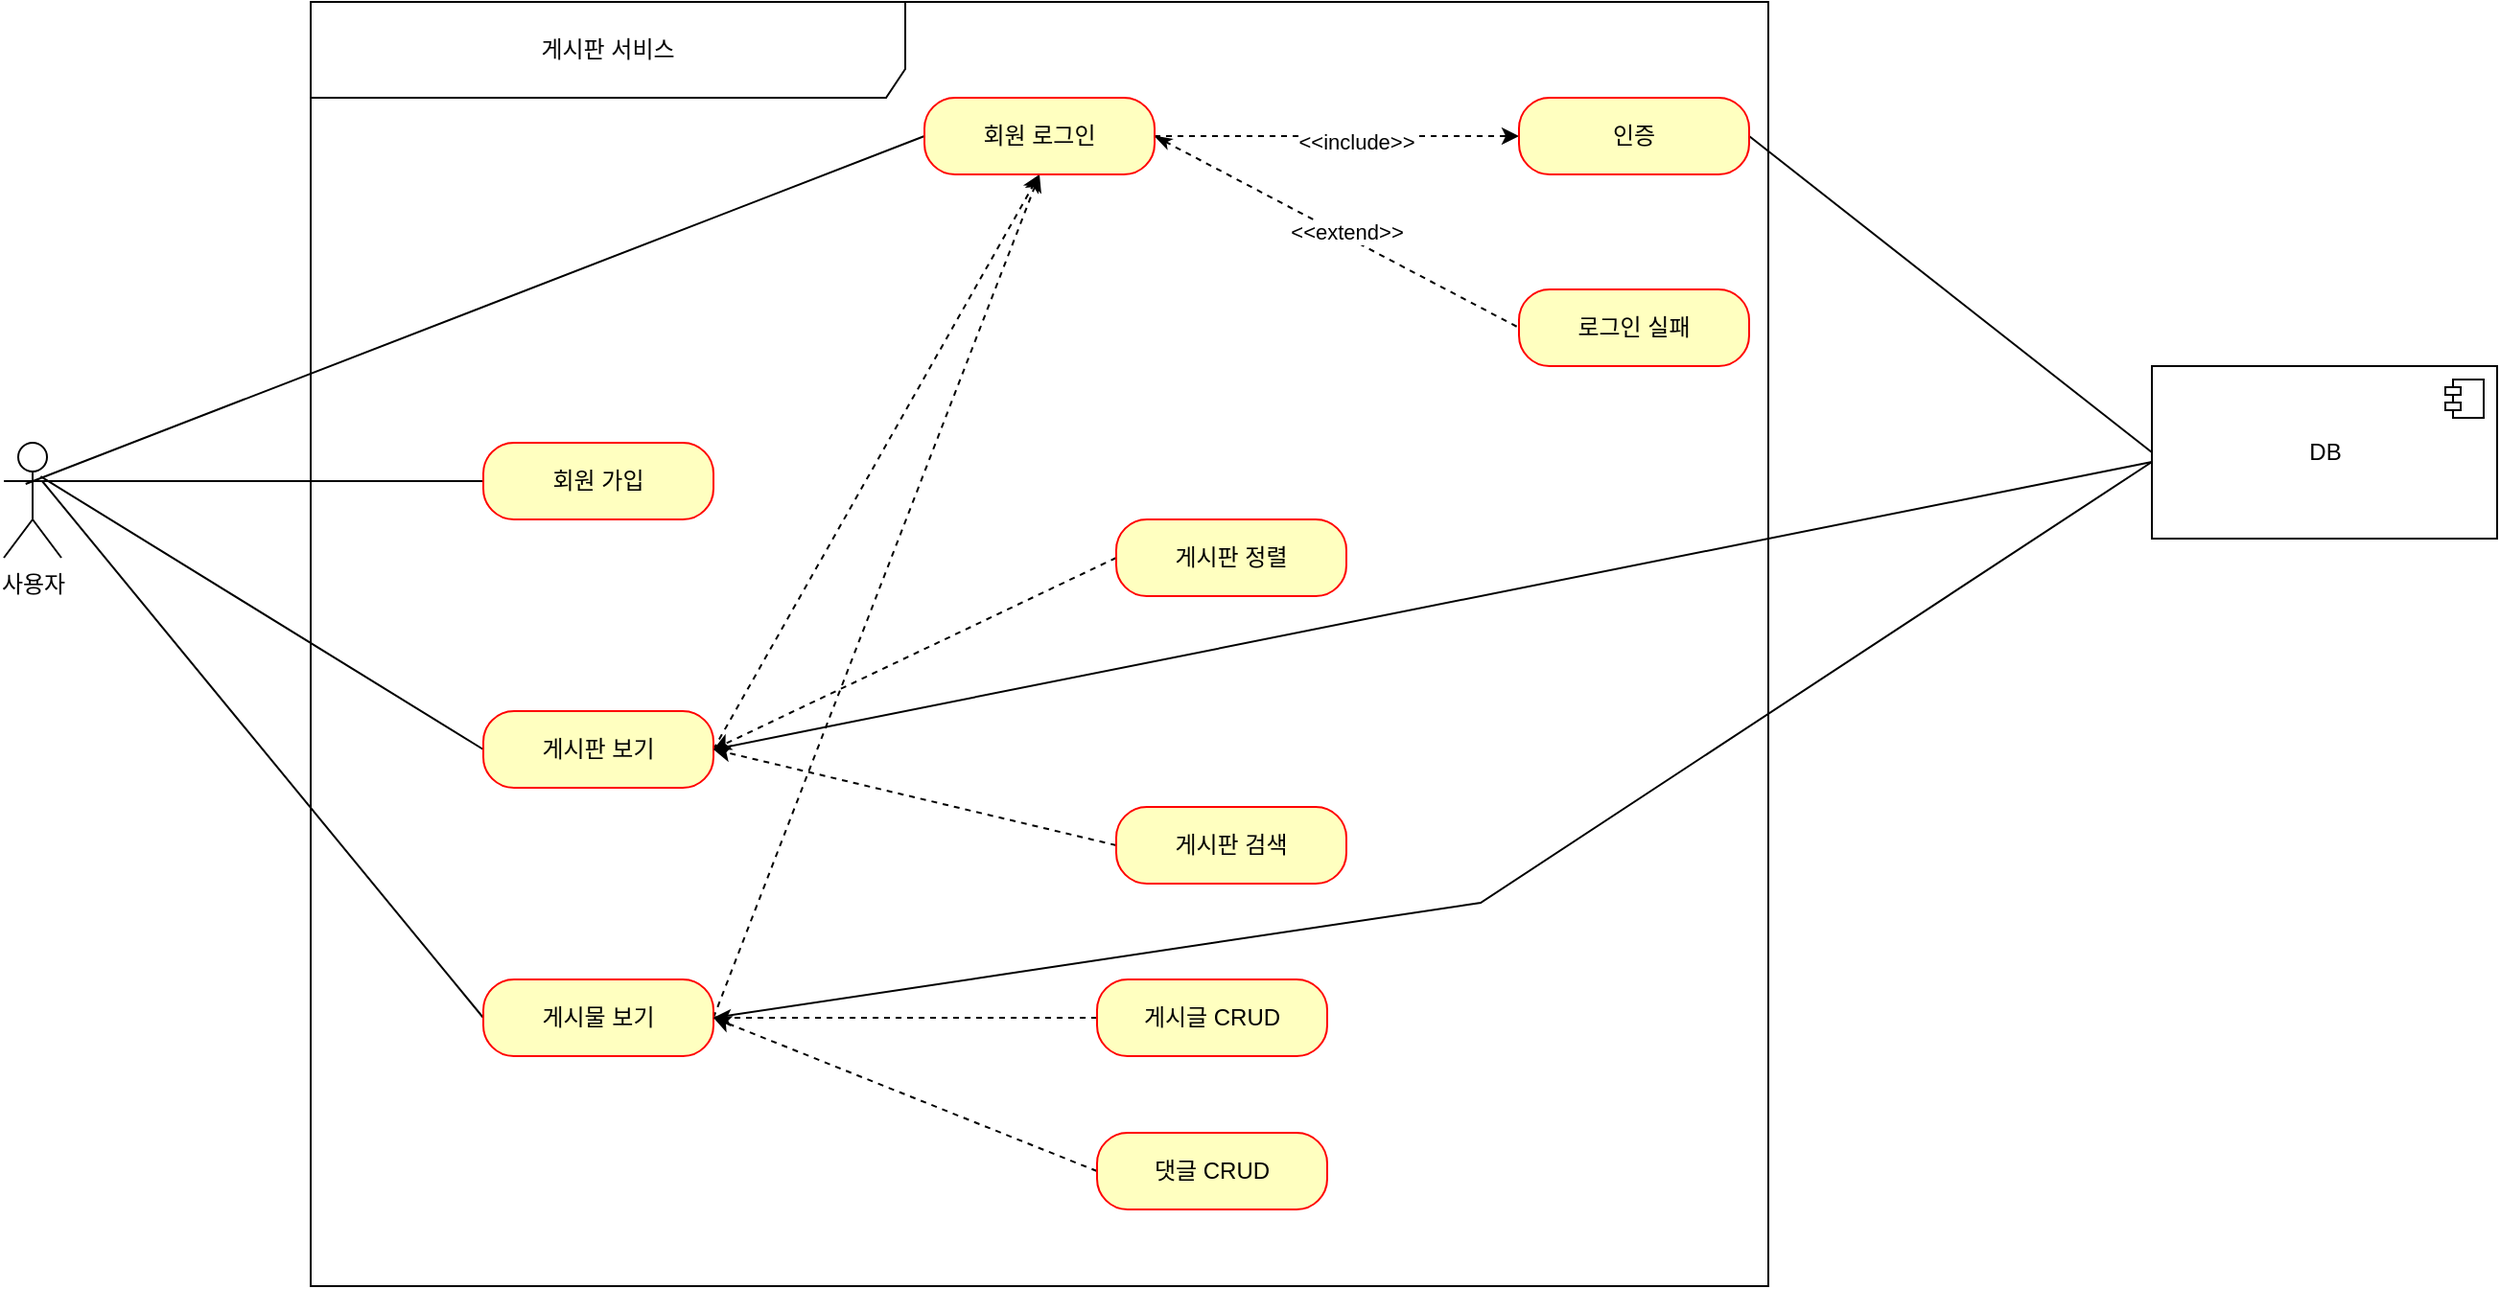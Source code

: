 <mxfile version="20.0.4" type="github">
  <diagram id="3PSEWH2Teny6Z3lSueJq" name="Page-1">
    <mxGraphModel dx="1924" dy="1008" grid="1" gridSize="10" guides="1" tooltips="1" connect="1" arrows="1" fold="1" page="1" pageScale="1" pageWidth="850" pageHeight="1100" math="0" shadow="0">
      <root>
        <mxCell id="0" />
        <mxCell id="1" parent="0" />
        <mxCell id="9Ol7HJcwVL973tZu68ar-1" value="사용자" style="shape=umlActor;verticalLabelPosition=bottom;verticalAlign=top;html=1;" vertex="1" parent="1">
          <mxGeometry x="90" y="350" width="30" height="60" as="geometry" />
        </mxCell>
        <mxCell id="9Ol7HJcwVL973tZu68ar-4" value="게시판 서비스" style="shape=umlFrame;whiteSpace=wrap;html=1;width=310;height=50;" vertex="1" parent="1">
          <mxGeometry x="250" y="120" width="760" height="670" as="geometry" />
        </mxCell>
        <mxCell id="9Ol7HJcwVL973tZu68ar-18" style="rounded=0;orthogonalLoop=1;jettySize=auto;html=1;entryX=1;entryY=0.333;entryDx=0;entryDy=0;entryPerimeter=0;endArrow=none;endFill=0;" edge="1" parent="1" source="9Ol7HJcwVL973tZu68ar-5" target="9Ol7HJcwVL973tZu68ar-1">
          <mxGeometry relative="1" as="geometry" />
        </mxCell>
        <mxCell id="9Ol7HJcwVL973tZu68ar-5" value="회원 가입" style="rounded=1;whiteSpace=wrap;html=1;arcSize=40;fontColor=#000000;fillColor=#ffffc0;strokeColor=#ff0000;" vertex="1" parent="1">
          <mxGeometry x="340" y="350" width="120" height="40" as="geometry" />
        </mxCell>
        <mxCell id="9Ol7HJcwVL973tZu68ar-20" style="edgeStyle=none;rounded=0;orthogonalLoop=1;jettySize=auto;html=1;exitX=0;exitY=0.5;exitDx=0;exitDy=0;entryX=0.64;entryY=0.293;entryDx=0;entryDy=0;entryPerimeter=0;endArrow=none;endFill=0;" edge="1" parent="1" source="9Ol7HJcwVL973tZu68ar-7" target="9Ol7HJcwVL973tZu68ar-1">
          <mxGeometry relative="1" as="geometry" />
        </mxCell>
        <mxCell id="9Ol7HJcwVL973tZu68ar-27" style="edgeStyle=none;rounded=0;orthogonalLoop=1;jettySize=auto;html=1;exitX=1;exitY=0.5;exitDx=0;exitDy=0;entryX=0.5;entryY=1;entryDx=0;entryDy=0;dashed=1;startArrow=none;startFill=0;endArrow=classic;endFill=1;" edge="1" parent="1" source="9Ol7HJcwVL973tZu68ar-7" target="9Ol7HJcwVL973tZu68ar-10">
          <mxGeometry relative="1" as="geometry" />
        </mxCell>
        <mxCell id="9Ol7HJcwVL973tZu68ar-36" style="edgeStyle=none;rounded=0;orthogonalLoop=1;jettySize=auto;html=1;exitX=1;exitY=0.5;exitDx=0;exitDy=0;startArrow=none;startFill=0;endArrow=none;endFill=0;" edge="1" parent="1" source="9Ol7HJcwVL973tZu68ar-7">
          <mxGeometry relative="1" as="geometry">
            <mxPoint x="1210" y="360" as="targetPoint" />
          </mxGeometry>
        </mxCell>
        <mxCell id="9Ol7HJcwVL973tZu68ar-7" value="게시판 보기" style="rounded=1;whiteSpace=wrap;html=1;arcSize=40;fontColor=#000000;fillColor=#ffffc0;strokeColor=#ff0000;" vertex="1" parent="1">
          <mxGeometry x="340" y="490" width="120" height="40" as="geometry" />
        </mxCell>
        <mxCell id="9Ol7HJcwVL973tZu68ar-21" style="edgeStyle=none;rounded=0;orthogonalLoop=1;jettySize=auto;html=1;exitX=0;exitY=0.5;exitDx=0;exitDy=0;endArrow=none;endFill=0;" edge="1" parent="1" source="9Ol7HJcwVL973tZu68ar-8">
          <mxGeometry relative="1" as="geometry">
            <mxPoint x="110" y="370" as="targetPoint" />
          </mxGeometry>
        </mxCell>
        <mxCell id="9Ol7HJcwVL973tZu68ar-28" style="edgeStyle=none;rounded=0;orthogonalLoop=1;jettySize=auto;html=1;exitX=1;exitY=0.5;exitDx=0;exitDy=0;dashed=1;startArrow=none;startFill=0;endArrow=classic;endFill=1;" edge="1" parent="1" source="9Ol7HJcwVL973tZu68ar-8">
          <mxGeometry relative="1" as="geometry">
            <mxPoint x="630" y="210" as="targetPoint" />
          </mxGeometry>
        </mxCell>
        <mxCell id="9Ol7HJcwVL973tZu68ar-37" style="edgeStyle=none;rounded=0;orthogonalLoop=1;jettySize=auto;html=1;exitX=1;exitY=0.5;exitDx=0;exitDy=0;startArrow=none;startFill=0;endArrow=none;endFill=0;" edge="1" parent="1" source="9Ol7HJcwVL973tZu68ar-8">
          <mxGeometry relative="1" as="geometry">
            <mxPoint x="1210" y="360" as="targetPoint" />
            <Array as="points">
              <mxPoint x="860" y="590" />
            </Array>
          </mxGeometry>
        </mxCell>
        <mxCell id="9Ol7HJcwVL973tZu68ar-8" value="게시물 보기" style="rounded=1;whiteSpace=wrap;html=1;arcSize=40;fontColor=#000000;fillColor=#ffffc0;strokeColor=#ff0000;" vertex="1" parent="1">
          <mxGeometry x="340" y="630" width="120" height="40" as="geometry" />
        </mxCell>
        <mxCell id="9Ol7HJcwVL973tZu68ar-19" style="edgeStyle=none;rounded=0;orthogonalLoop=1;jettySize=auto;html=1;entryX=0.379;entryY=0.358;entryDx=0;entryDy=0;entryPerimeter=0;endArrow=none;endFill=0;exitX=0;exitY=0.5;exitDx=0;exitDy=0;" edge="1" parent="1" source="9Ol7HJcwVL973tZu68ar-10" target="9Ol7HJcwVL973tZu68ar-1">
          <mxGeometry relative="1" as="geometry" />
        </mxCell>
        <mxCell id="9Ol7HJcwVL973tZu68ar-22" style="edgeStyle=none;rounded=0;orthogonalLoop=1;jettySize=auto;html=1;endArrow=classic;endFill=1;dashed=1;" edge="1" parent="1" source="9Ol7HJcwVL973tZu68ar-10" target="9Ol7HJcwVL973tZu68ar-11">
          <mxGeometry relative="1" as="geometry" />
        </mxCell>
        <mxCell id="9Ol7HJcwVL973tZu68ar-24" value="&amp;lt;&amp;lt;include&amp;gt;&amp;gt;" style="edgeLabel;html=1;align=center;verticalAlign=middle;resizable=0;points=[];" vertex="1" connectable="0" parent="9Ol7HJcwVL973tZu68ar-22">
          <mxGeometry x="0.109" y="-3" relative="1" as="geometry">
            <mxPoint x="-1" as="offset" />
          </mxGeometry>
        </mxCell>
        <mxCell id="9Ol7HJcwVL973tZu68ar-23" style="edgeStyle=none;rounded=0;orthogonalLoop=1;jettySize=auto;html=1;exitX=1;exitY=0.5;exitDx=0;exitDy=0;entryX=0;entryY=0.5;entryDx=0;entryDy=0;endArrow=none;endFill=0;startArrow=classicThin;startFill=1;dashed=1;" edge="1" parent="1" source="9Ol7HJcwVL973tZu68ar-10" target="9Ol7HJcwVL973tZu68ar-12">
          <mxGeometry relative="1" as="geometry" />
        </mxCell>
        <mxCell id="9Ol7HJcwVL973tZu68ar-26" value="&amp;lt;&amp;lt;extend&amp;gt;&amp;gt;" style="edgeLabel;html=1;align=center;verticalAlign=middle;resizable=0;points=[];" vertex="1" connectable="0" parent="9Ol7HJcwVL973tZu68ar-23">
          <mxGeometry x="0.271" y="2" relative="1" as="geometry">
            <mxPoint x="-22" y="-12" as="offset" />
          </mxGeometry>
        </mxCell>
        <mxCell id="9Ol7HJcwVL973tZu68ar-10" value="회원 로그인" style="rounded=1;whiteSpace=wrap;html=1;arcSize=40;fontColor=#000000;fillColor=#ffffc0;strokeColor=#ff0000;" vertex="1" parent="1">
          <mxGeometry x="570" y="170" width="120" height="40" as="geometry" />
        </mxCell>
        <mxCell id="9Ol7HJcwVL973tZu68ar-35" style="edgeStyle=none;rounded=0;orthogonalLoop=1;jettySize=auto;html=1;exitX=1;exitY=0.5;exitDx=0;exitDy=0;entryX=0;entryY=0.5;entryDx=0;entryDy=0;startArrow=none;startFill=0;endArrow=none;endFill=0;" edge="1" parent="1" source="9Ol7HJcwVL973tZu68ar-11" target="9Ol7HJcwVL973tZu68ar-33">
          <mxGeometry relative="1" as="geometry" />
        </mxCell>
        <mxCell id="9Ol7HJcwVL973tZu68ar-11" value="인증" style="rounded=1;whiteSpace=wrap;html=1;arcSize=40;fontColor=#000000;fillColor=#ffffc0;strokeColor=#ff0000;" vertex="1" parent="1">
          <mxGeometry x="880" y="170" width="120" height="40" as="geometry" />
        </mxCell>
        <mxCell id="9Ol7HJcwVL973tZu68ar-12" value="로그인 실패" style="rounded=1;whiteSpace=wrap;html=1;arcSize=40;fontColor=#000000;fillColor=#ffffc0;strokeColor=#ff0000;" vertex="1" parent="1">
          <mxGeometry x="880" y="270" width="120" height="40" as="geometry" />
        </mxCell>
        <mxCell id="9Ol7HJcwVL973tZu68ar-29" style="edgeStyle=none;rounded=0;orthogonalLoop=1;jettySize=auto;html=1;exitX=0;exitY=0.5;exitDx=0;exitDy=0;entryX=1;entryY=0.5;entryDx=0;entryDy=0;dashed=1;startArrow=none;startFill=0;endArrow=classic;endFill=1;" edge="1" parent="1" source="9Ol7HJcwVL973tZu68ar-13" target="9Ol7HJcwVL973tZu68ar-7">
          <mxGeometry relative="1" as="geometry" />
        </mxCell>
        <mxCell id="9Ol7HJcwVL973tZu68ar-13" value="게시판 정렬" style="rounded=1;whiteSpace=wrap;html=1;arcSize=40;fontColor=#000000;fillColor=#ffffc0;strokeColor=#ff0000;" vertex="1" parent="1">
          <mxGeometry x="670" y="390" width="120" height="40" as="geometry" />
        </mxCell>
        <mxCell id="9Ol7HJcwVL973tZu68ar-30" style="edgeStyle=none;rounded=0;orthogonalLoop=1;jettySize=auto;html=1;exitX=0;exitY=0.5;exitDx=0;exitDy=0;dashed=1;startArrow=none;startFill=0;endArrow=classic;endFill=1;" edge="1" parent="1" source="9Ol7HJcwVL973tZu68ar-14">
          <mxGeometry relative="1" as="geometry">
            <mxPoint x="460" y="510" as="targetPoint" />
          </mxGeometry>
        </mxCell>
        <mxCell id="9Ol7HJcwVL973tZu68ar-14" value="게시판 검색" style="rounded=1;whiteSpace=wrap;html=1;arcSize=40;fontColor=#000000;fillColor=#ffffc0;strokeColor=#ff0000;" vertex="1" parent="1">
          <mxGeometry x="670" y="540" width="120" height="40" as="geometry" />
        </mxCell>
        <mxCell id="9Ol7HJcwVL973tZu68ar-31" style="edgeStyle=none;rounded=0;orthogonalLoop=1;jettySize=auto;html=1;exitX=0;exitY=0.5;exitDx=0;exitDy=0;entryX=1;entryY=0.5;entryDx=0;entryDy=0;dashed=1;startArrow=none;startFill=0;endArrow=classic;endFill=1;" edge="1" parent="1" source="9Ol7HJcwVL973tZu68ar-15" target="9Ol7HJcwVL973tZu68ar-8">
          <mxGeometry relative="1" as="geometry" />
        </mxCell>
        <mxCell id="9Ol7HJcwVL973tZu68ar-15" value="게시글 CRUD" style="rounded=1;whiteSpace=wrap;html=1;arcSize=40;fontColor=#000000;fillColor=#ffffc0;strokeColor=#ff0000;" vertex="1" parent="1">
          <mxGeometry x="660" y="630" width="120" height="40" as="geometry" />
        </mxCell>
        <mxCell id="9Ol7HJcwVL973tZu68ar-32" style="edgeStyle=none;rounded=0;orthogonalLoop=1;jettySize=auto;html=1;exitX=0;exitY=0.5;exitDx=0;exitDy=0;dashed=1;startArrow=none;startFill=0;endArrow=classic;endFill=1;" edge="1" parent="1" source="9Ol7HJcwVL973tZu68ar-16">
          <mxGeometry relative="1" as="geometry">
            <mxPoint x="460" y="650" as="targetPoint" />
          </mxGeometry>
        </mxCell>
        <mxCell id="9Ol7HJcwVL973tZu68ar-16" value="댓글 CRUD" style="rounded=1;whiteSpace=wrap;html=1;arcSize=40;fontColor=#000000;fillColor=#ffffc0;strokeColor=#ff0000;" vertex="1" parent="1">
          <mxGeometry x="660" y="710" width="120" height="40" as="geometry" />
        </mxCell>
        <mxCell id="9Ol7HJcwVL973tZu68ar-33" value="DB" style="html=1;dropTarget=0;" vertex="1" parent="1">
          <mxGeometry x="1210" y="310" width="180" height="90" as="geometry" />
        </mxCell>
        <mxCell id="9Ol7HJcwVL973tZu68ar-34" value="" style="shape=module;jettyWidth=8;jettyHeight=4;" vertex="1" parent="9Ol7HJcwVL973tZu68ar-33">
          <mxGeometry x="1" width="20" height="20" relative="1" as="geometry">
            <mxPoint x="-27" y="7" as="offset" />
          </mxGeometry>
        </mxCell>
      </root>
    </mxGraphModel>
  </diagram>
</mxfile>
